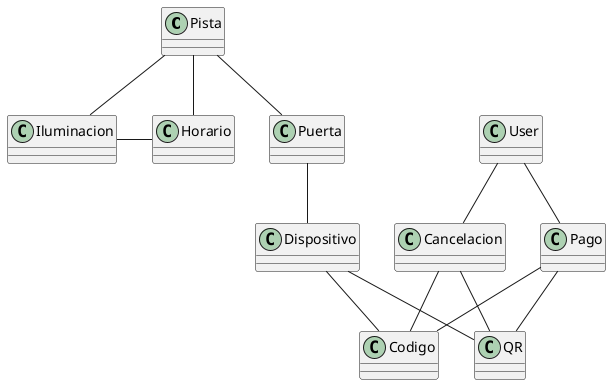 @startuml PADEL

Pista - Horario
Pista -- Puerta
Pista -- Iluminacion
Iluminacion - Horario
Puerta -- Dispositivo
Dispositivo -- Codigo
Dispositivo -- QR
User -- Pago
User -- Cancelacion
Pago -- Codigo 
Pago -- QR
Cancelacion -- QR
Cancelacion -- Codigo

@enduml